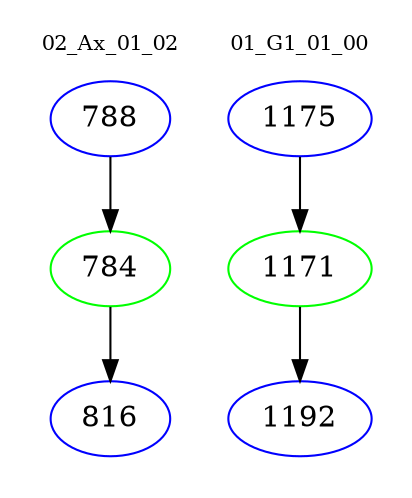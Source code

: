 digraph{
subgraph cluster_0 {
color = white
label = "02_Ax_01_02";
fontsize=10;
T0_788 [label="788", color="blue"]
T0_788 -> T0_784 [color="black"]
T0_784 [label="784", color="green"]
T0_784 -> T0_816 [color="black"]
T0_816 [label="816", color="blue"]
}
subgraph cluster_1 {
color = white
label = "01_G1_01_00";
fontsize=10;
T1_1175 [label="1175", color="blue"]
T1_1175 -> T1_1171 [color="black"]
T1_1171 [label="1171", color="green"]
T1_1171 -> T1_1192 [color="black"]
T1_1192 [label="1192", color="blue"]
}
}
